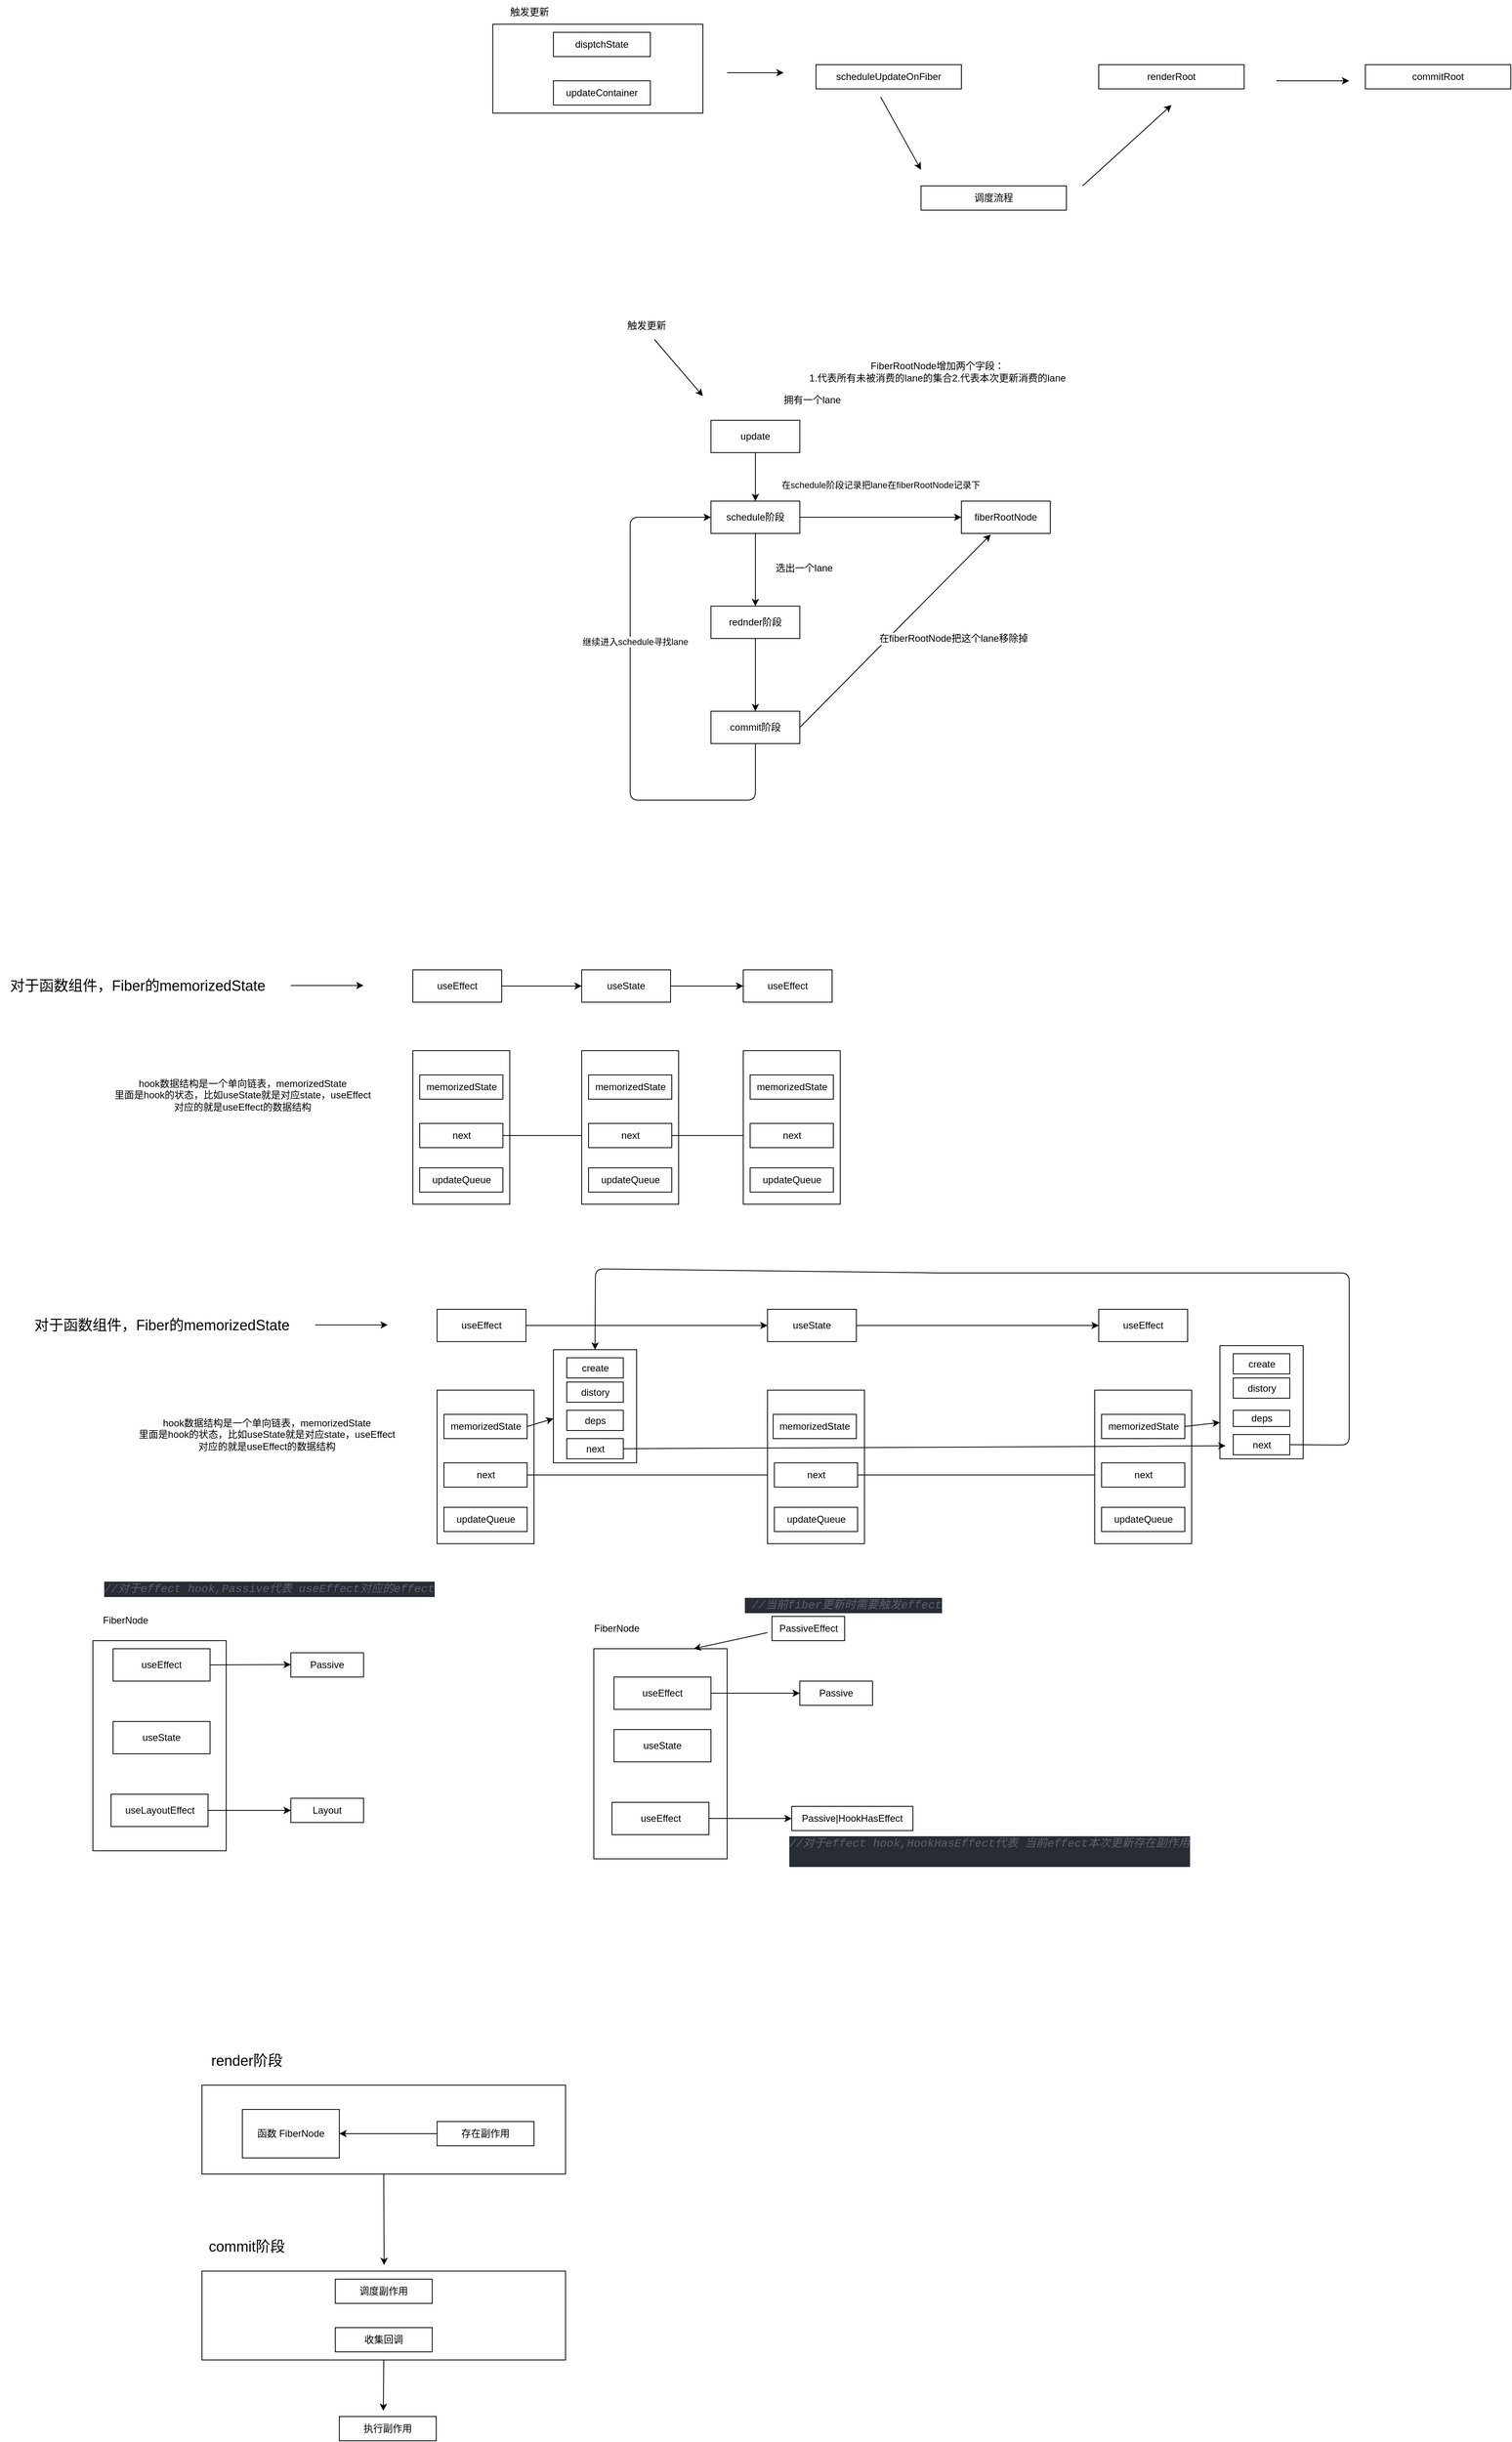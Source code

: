 <mxfile>
    <diagram id="1uE8trlZAon-ic28lA9g" name="Page-1">
        <mxGraphModel dx="746" dy="576" grid="1" gridSize="10" guides="1" tooltips="1" connect="1" arrows="1" fold="1" page="1" pageScale="1" pageWidth="10000" pageHeight="10000" math="0" shadow="0">
            <root>
                <mxCell id="0"/>
                <mxCell id="1" parent="0"/>
                <mxCell id="2" value="" style="rounded=0;whiteSpace=wrap;html=1;strokeColor=#000000;" parent="1" vertex="1">
                    <mxGeometry x="2460" y="220" width="260" height="110" as="geometry"/>
                </mxCell>
                <mxCell id="3" value="disptchState" style="rounded=0;whiteSpace=wrap;html=1;" parent="1" vertex="1">
                    <mxGeometry x="2535" y="230" width="120" height="30" as="geometry"/>
                </mxCell>
                <mxCell id="4" value="updateContainer" style="rounded=0;whiteSpace=wrap;html=1;" parent="1" vertex="1">
                    <mxGeometry x="2535" y="290" width="120" height="30" as="geometry"/>
                </mxCell>
                <mxCell id="9" value="触发更新" style="text;html=1;align=center;verticalAlign=middle;resizable=0;points=[];autosize=1;strokeColor=none;fillColor=none;" parent="1" vertex="1">
                    <mxGeometry x="2470" y="190" width="70" height="30" as="geometry"/>
                </mxCell>
                <mxCell id="10" value="renderRoot" style="rounded=0;whiteSpace=wrap;html=1;" parent="1" vertex="1">
                    <mxGeometry x="3210" y="270" width="180" height="30" as="geometry"/>
                </mxCell>
                <mxCell id="11" value="" style="endArrow=classic;html=1;" parent="1" edge="1">
                    <mxGeometry width="50" height="50" relative="1" as="geometry">
                        <mxPoint x="2750" y="280" as="sourcePoint"/>
                        <mxPoint x="2820" y="280" as="targetPoint"/>
                    </mxGeometry>
                </mxCell>
                <mxCell id="12" value="调度流程" style="rounded=0;whiteSpace=wrap;html=1;" parent="1" vertex="1">
                    <mxGeometry x="2990" y="420" width="180" height="30" as="geometry"/>
                </mxCell>
                <mxCell id="13" value="" style="endArrow=classic;html=1;" parent="1" edge="1">
                    <mxGeometry width="50" height="50" relative="1" as="geometry">
                        <mxPoint x="2940" y="310" as="sourcePoint"/>
                        <mxPoint x="2990" y="400" as="targetPoint"/>
                    </mxGeometry>
                </mxCell>
                <mxCell id="14" value="scheduleUpdateOnFiber" style="rounded=0;whiteSpace=wrap;html=1;" parent="1" vertex="1">
                    <mxGeometry x="2860" y="270" width="180" height="30" as="geometry"/>
                </mxCell>
                <mxCell id="15" value="" style="endArrow=classic;html=1;" parent="1" edge="1">
                    <mxGeometry width="50" height="50" relative="1" as="geometry">
                        <mxPoint x="3190" y="420" as="sourcePoint"/>
                        <mxPoint x="3300" y="320" as="targetPoint"/>
                    </mxGeometry>
                </mxCell>
                <mxCell id="16" value="commitRoot" style="rounded=0;whiteSpace=wrap;html=1;" parent="1" vertex="1">
                    <mxGeometry x="3540" y="270" width="180" height="30" as="geometry"/>
                </mxCell>
                <mxCell id="18" value="" style="endArrow=classic;html=1;" parent="1" edge="1">
                    <mxGeometry width="50" height="50" relative="1" as="geometry">
                        <mxPoint x="3430" y="290" as="sourcePoint"/>
                        <mxPoint x="3520" y="290" as="targetPoint"/>
                    </mxGeometry>
                </mxCell>
                <mxCell id="27" style="edgeStyle=none;html=1;exitX=1;exitY=0.5;exitDx=0;exitDy=0;entryX=0;entryY=0.5;entryDx=0;entryDy=0;" parent="1" source="19" target="26" edge="1">
                    <mxGeometry relative="1" as="geometry"/>
                </mxCell>
                <mxCell id="28" value="&lt;span style=&quot;color: rgb(0, 0, 0);&quot;&gt;在schedule阶段记录把lane在fiberRootNode记录下&lt;/span&gt;" style="edgeLabel;html=1;align=center;verticalAlign=middle;resizable=0;points=[];" parent="27" vertex="1" connectable="0">
                    <mxGeometry x="-0.222" y="5" relative="1" as="geometry">
                        <mxPoint x="22" y="-35" as="offset"/>
                    </mxGeometry>
                </mxCell>
                <mxCell id="30" style="edgeStyle=none;html=1;exitX=0.5;exitY=1;exitDx=0;exitDy=0;entryX=0.5;entryY=0;entryDx=0;entryDy=0;" parent="1" source="19" target="29" edge="1">
                    <mxGeometry relative="1" as="geometry"/>
                </mxCell>
                <mxCell id="19" value="schedule阶段" style="rounded=0;whiteSpace=wrap;html=1;" parent="1" vertex="1">
                    <mxGeometry x="2730" y="810" width="110" height="40" as="geometry"/>
                </mxCell>
                <mxCell id="20" value="" style="endArrow=classic;html=1;" parent="1" edge="1">
                    <mxGeometry width="50" height="50" relative="1" as="geometry">
                        <mxPoint x="2660" y="610" as="sourcePoint"/>
                        <mxPoint x="2720" y="680" as="targetPoint"/>
                    </mxGeometry>
                </mxCell>
                <mxCell id="21" value="触发更新" style="text;html=1;align=center;verticalAlign=middle;resizable=0;points=[];autosize=1;strokeColor=none;fillColor=none;" parent="1" vertex="1">
                    <mxGeometry x="2615" y="578" width="70" height="30" as="geometry"/>
                </mxCell>
                <mxCell id="22" value="拥有一个lane" style="text;html=1;align=center;verticalAlign=middle;resizable=0;points=[];autosize=1;strokeColor=none;fillColor=none;" parent="1" vertex="1">
                    <mxGeometry x="2810" y="670" width="90" height="30" as="geometry"/>
                </mxCell>
                <mxCell id="23" value="FiberRootNode增加两个字段：&lt;div&gt;1.代表所有未被消费的lane的集合&lt;span style=&quot;background-color: transparent;&quot;&gt;2.代表本次更新消费的lane&lt;/span&gt;&lt;/div&gt;" style="text;html=1;align=center;verticalAlign=middle;resizable=0;points=[];autosize=1;strokeColor=none;fillColor=none;" parent="1" vertex="1">
                    <mxGeometry x="2840" y="630" width="340" height="40" as="geometry"/>
                </mxCell>
                <mxCell id="25" style="edgeStyle=none;html=1;exitX=0.5;exitY=1;exitDx=0;exitDy=0;" parent="1" source="24" target="19" edge="1">
                    <mxGeometry relative="1" as="geometry"/>
                </mxCell>
                <mxCell id="24" value="update" style="rounded=0;whiteSpace=wrap;html=1;" parent="1" vertex="1">
                    <mxGeometry x="2730" y="710" width="110" height="40" as="geometry"/>
                </mxCell>
                <mxCell id="26" value="fiberRootNode" style="rounded=0;whiteSpace=wrap;html=1;" parent="1" vertex="1">
                    <mxGeometry x="3040" y="810" width="110" height="40" as="geometry"/>
                </mxCell>
                <mxCell id="34" style="edgeStyle=none;html=1;exitX=0.5;exitY=1;exitDx=0;exitDy=0;entryX=0.5;entryY=0;entryDx=0;entryDy=0;" parent="1" source="29" target="33" edge="1">
                    <mxGeometry relative="1" as="geometry"/>
                </mxCell>
                <mxCell id="29" value="rednder阶段" style="rounded=0;whiteSpace=wrap;html=1;" parent="1" vertex="1">
                    <mxGeometry x="2730" y="940" width="110" height="40" as="geometry"/>
                </mxCell>
                <mxCell id="32" value="选出一个lane" style="text;html=1;align=center;verticalAlign=middle;resizable=0;points=[];autosize=1;strokeColor=none;fillColor=none;" parent="1" vertex="1">
                    <mxGeometry x="2800" y="878" width="90" height="30" as="geometry"/>
                </mxCell>
                <mxCell id="44" style="edgeStyle=none;html=1;exitX=0.5;exitY=1;exitDx=0;exitDy=0;entryX=0;entryY=0.5;entryDx=0;entryDy=0;" parent="1" source="33" target="19" edge="1">
                    <mxGeometry relative="1" as="geometry">
                        <Array as="points">
                            <mxPoint x="2785" y="1180"/>
                            <mxPoint x="2630" y="1180"/>
                            <mxPoint x="2630" y="830"/>
                        </Array>
                    </mxGeometry>
                </mxCell>
                <mxCell id="45" value="继续进入schedule寻找lane" style="edgeLabel;html=1;align=center;verticalAlign=middle;resizable=0;points=[];" parent="44" vertex="1" connectable="0">
                    <mxGeometry x="0.249" y="-6" relative="1" as="geometry">
                        <mxPoint as="offset"/>
                    </mxGeometry>
                </mxCell>
                <mxCell id="33" value="commit阶段" style="rounded=0;whiteSpace=wrap;html=1;" parent="1" vertex="1">
                    <mxGeometry x="2730" y="1070" width="110" height="40" as="geometry"/>
                </mxCell>
                <mxCell id="36" style="edgeStyle=none;html=1;exitX=1;exitY=0.5;exitDx=0;exitDy=0;entryX=0.33;entryY=1.033;entryDx=0;entryDy=0;entryPerimeter=0;" parent="1" source="33" target="26" edge="1">
                    <mxGeometry relative="1" as="geometry"/>
                </mxCell>
                <mxCell id="43" value="&lt;span style=&quot;color: rgb(0, 0, 0); font-size: 12px; text-wrap-mode: wrap; background-color: rgb(251, 251, 251);&quot;&gt;在fiberRootNode把这个lane移除掉&lt;/span&gt;" style="edgeLabel;html=1;align=center;verticalAlign=middle;resizable=0;points=[];" parent="1" vertex="1" connectable="0">
                    <mxGeometry x="3030.002" y="980" as="geometry"/>
                </mxCell>
                <mxCell id="46" value="&lt;font style=&quot;font-size: 18px;&quot;&gt;对于函数组件，Fiber的memorizedState&lt;/font&gt;" style="text;html=1;align=center;verticalAlign=middle;resizable=0;points=[];autosize=1;strokeColor=none;fillColor=none;" vertex="1" parent="1">
                    <mxGeometry x="1850" y="1390" width="340" height="40" as="geometry"/>
                </mxCell>
                <mxCell id="47" value="" style="endArrow=classic;html=1;" edge="1" parent="1">
                    <mxGeometry width="50" height="50" relative="1" as="geometry">
                        <mxPoint x="2210" y="1409.33" as="sourcePoint"/>
                        <mxPoint x="2300" y="1409.33" as="targetPoint"/>
                    </mxGeometry>
                </mxCell>
                <mxCell id="50" style="edgeStyle=none;html=1;exitX=1;exitY=0.5;exitDx=0;exitDy=0;entryX=0;entryY=0.5;entryDx=0;entryDy=0;" edge="1" parent="1" source="48" target="49">
                    <mxGeometry relative="1" as="geometry"/>
                </mxCell>
                <mxCell id="48" value="useEffect" style="rounded=0;whiteSpace=wrap;html=1;" vertex="1" parent="1">
                    <mxGeometry x="2361" y="1390" width="110" height="40" as="geometry"/>
                </mxCell>
                <mxCell id="53" style="edgeStyle=none;html=1;exitX=1;exitY=0.5;exitDx=0;exitDy=0;" edge="1" parent="1" source="49" target="51">
                    <mxGeometry relative="1" as="geometry"/>
                </mxCell>
                <mxCell id="49" value="useState" style="rounded=0;whiteSpace=wrap;html=1;" vertex="1" parent="1">
                    <mxGeometry x="2570" y="1390" width="110" height="40" as="geometry"/>
                </mxCell>
                <mxCell id="51" value="useEffect" style="rounded=0;whiteSpace=wrap;html=1;" vertex="1" parent="1">
                    <mxGeometry x="2770" y="1390" width="110" height="40" as="geometry"/>
                </mxCell>
                <mxCell id="54" value="useEffect" style="rounded=0;whiteSpace=wrap;html=1;" vertex="1" parent="1">
                    <mxGeometry x="2366.5" y="1630" width="109" height="40" as="geometry"/>
                </mxCell>
                <mxCell id="55" value="" style="rounded=0;whiteSpace=wrap;html=1;" vertex="1" parent="1">
                    <mxGeometry x="2361" y="1490" width="120" height="190" as="geometry"/>
                </mxCell>
                <mxCell id="56" value="updateQueue" style="rounded=0;whiteSpace=wrap;html=1;" vertex="1" parent="1">
                    <mxGeometry x="2369.5" y="1635" width="103" height="30" as="geometry"/>
                </mxCell>
                <mxCell id="64" style="edgeStyle=none;html=1;exitX=1;exitY=0.5;exitDx=0;exitDy=0;entryX=0;entryY=0.5;entryDx=0;entryDy=0;" edge="1" parent="1" source="57" target="62">
                    <mxGeometry relative="1" as="geometry"/>
                </mxCell>
                <mxCell id="57" value="next" style="rounded=0;whiteSpace=wrap;html=1;" vertex="1" parent="1">
                    <mxGeometry x="2369.5" y="1580" width="103" height="30" as="geometry"/>
                </mxCell>
                <mxCell id="58" value="memorizedState" style="rounded=0;whiteSpace=wrap;html=1;" vertex="1" parent="1">
                    <mxGeometry x="2369.5" y="1520" width="103" height="30" as="geometry"/>
                </mxCell>
                <mxCell id="59" value="useEffect" style="rounded=0;whiteSpace=wrap;html=1;" vertex="1" parent="1">
                    <mxGeometry x="2575.5" y="1630" width="109" height="40" as="geometry"/>
                </mxCell>
                <mxCell id="60" value="" style="rounded=0;whiteSpace=wrap;html=1;" vertex="1" parent="1">
                    <mxGeometry x="2570" y="1490" width="120" height="190" as="geometry"/>
                </mxCell>
                <mxCell id="61" value="updateQueue" style="rounded=0;whiteSpace=wrap;html=1;" vertex="1" parent="1">
                    <mxGeometry x="2578.5" y="1635" width="103" height="30" as="geometry"/>
                </mxCell>
                <mxCell id="70" style="edgeStyle=none;html=1;exitX=1;exitY=0.5;exitDx=0;exitDy=0;" edge="1" parent="1" source="62" target="68">
                    <mxGeometry relative="1" as="geometry"/>
                </mxCell>
                <mxCell id="62" value="next" style="rounded=0;whiteSpace=wrap;html=1;" vertex="1" parent="1">
                    <mxGeometry x="2578.5" y="1580" width="103" height="30" as="geometry"/>
                </mxCell>
                <mxCell id="63" value="memorizedState" style="rounded=0;whiteSpace=wrap;html=1;" vertex="1" parent="1">
                    <mxGeometry x="2578.5" y="1520" width="103" height="30" as="geometry"/>
                </mxCell>
                <mxCell id="65" value="useEffect" style="rounded=0;whiteSpace=wrap;html=1;" vertex="1" parent="1">
                    <mxGeometry x="2775.5" y="1630" width="109" height="40" as="geometry"/>
                </mxCell>
                <mxCell id="66" value="" style="rounded=0;whiteSpace=wrap;html=1;" vertex="1" parent="1">
                    <mxGeometry x="2770" y="1490" width="120" height="190" as="geometry"/>
                </mxCell>
                <mxCell id="67" value="updateQueue" style="rounded=0;whiteSpace=wrap;html=1;" vertex="1" parent="1">
                    <mxGeometry x="2778.5" y="1635" width="103" height="30" as="geometry"/>
                </mxCell>
                <mxCell id="68" value="next" style="rounded=0;whiteSpace=wrap;html=1;" vertex="1" parent="1">
                    <mxGeometry x="2778.5" y="1580" width="103" height="30" as="geometry"/>
                </mxCell>
                <mxCell id="69" value="memorizedState" style="rounded=0;whiteSpace=wrap;html=1;" vertex="1" parent="1">
                    <mxGeometry x="2778.5" y="1520" width="103" height="30" as="geometry"/>
                </mxCell>
                <mxCell id="71" value="hook数据结构是一个单向链表，&lt;span style=&quot;color: rgb(0, 0, 0); text-wrap-mode: wrap;&quot;&gt;memorizedState&lt;/span&gt;&lt;div&gt;&lt;span style=&quot;color: rgb(0, 0, 0); text-wrap-mode: wrap;&quot;&gt;里面是hook的状态，比如useState就是对应state，useEffect&lt;/span&gt;&lt;/div&gt;&lt;div&gt;&lt;span style=&quot;color: rgb(0, 0, 0); text-wrap-mode: wrap;&quot;&gt;对应的就是useEffect的数据结构&lt;/span&gt;&lt;/div&gt;" style="text;html=1;align=center;verticalAlign=middle;resizable=0;points=[];autosize=1;strokeColor=none;fillColor=none;" vertex="1" parent="1">
                    <mxGeometry x="1980" y="1515" width="340" height="60" as="geometry"/>
                </mxCell>
                <mxCell id="72" value="&lt;font style=&quot;font-size: 18px;&quot;&gt;对于函数组件，Fiber的memorizedState&lt;/font&gt;" style="text;html=1;align=center;verticalAlign=middle;resizable=0;points=[];autosize=1;strokeColor=none;fillColor=none;" vertex="1" parent="1">
                    <mxGeometry x="1880" y="1810" width="340" height="40" as="geometry"/>
                </mxCell>
                <mxCell id="73" value="" style="endArrow=classic;html=1;" edge="1" parent="1">
                    <mxGeometry width="50" height="50" relative="1" as="geometry">
                        <mxPoint x="2240" y="1829.33" as="sourcePoint"/>
                        <mxPoint x="2330" y="1829.33" as="targetPoint"/>
                    </mxGeometry>
                </mxCell>
                <mxCell id="74" style="edgeStyle=none;html=1;exitX=1;exitY=0.5;exitDx=0;exitDy=0;entryX=0;entryY=0.5;entryDx=0;entryDy=0;" edge="1" parent="1" source="75" target="77">
                    <mxGeometry relative="1" as="geometry"/>
                </mxCell>
                <mxCell id="75" value="useEffect" style="rounded=0;whiteSpace=wrap;html=1;" vertex="1" parent="1">
                    <mxGeometry x="2391" y="1810" width="110" height="40" as="geometry"/>
                </mxCell>
                <mxCell id="76" style="edgeStyle=none;html=1;exitX=1;exitY=0.5;exitDx=0;exitDy=0;" edge="1" parent="1" source="77" target="78">
                    <mxGeometry relative="1" as="geometry">
                        <Array as="points">
                            <mxPoint x="3060" y="1830"/>
                        </Array>
                    </mxGeometry>
                </mxCell>
                <mxCell id="77" value="useState" style="rounded=0;whiteSpace=wrap;html=1;" vertex="1" parent="1">
                    <mxGeometry x="2800" y="1810" width="110" height="40" as="geometry"/>
                </mxCell>
                <mxCell id="78" value="useEffect" style="rounded=0;whiteSpace=wrap;html=1;" vertex="1" parent="1">
                    <mxGeometry x="3210" y="1810" width="110" height="40" as="geometry"/>
                </mxCell>
                <mxCell id="79" value="useEffect" style="rounded=0;whiteSpace=wrap;html=1;" vertex="1" parent="1">
                    <mxGeometry x="2396.5" y="2050" width="109" height="40" as="geometry"/>
                </mxCell>
                <mxCell id="80" value="" style="rounded=0;whiteSpace=wrap;html=1;" vertex="1" parent="1">
                    <mxGeometry x="2391" y="1910" width="120" height="190" as="geometry"/>
                </mxCell>
                <mxCell id="81" value="updateQueue" style="rounded=0;whiteSpace=wrap;html=1;" vertex="1" parent="1">
                    <mxGeometry x="2399.5" y="2055" width="103" height="30" as="geometry"/>
                </mxCell>
                <mxCell id="82" style="edgeStyle=none;html=1;exitX=1;exitY=0.5;exitDx=0;exitDy=0;entryX=0;entryY=0.5;entryDx=0;entryDy=0;" edge="1" parent="1" source="83" target="89">
                    <mxGeometry relative="1" as="geometry"/>
                </mxCell>
                <mxCell id="83" value="next" style="rounded=0;whiteSpace=wrap;html=1;" vertex="1" parent="1">
                    <mxGeometry x="2399.5" y="2000" width="103" height="30" as="geometry"/>
                </mxCell>
                <mxCell id="102" style="edgeStyle=none;html=1;exitX=1;exitY=0.5;exitDx=0;exitDy=0;" edge="1" parent="1" source="84" target="97">
                    <mxGeometry relative="1" as="geometry"/>
                </mxCell>
                <mxCell id="84" value="memorizedState" style="rounded=0;whiteSpace=wrap;html=1;" vertex="1" parent="1">
                    <mxGeometry x="2399.5" y="1940" width="103" height="30" as="geometry"/>
                </mxCell>
                <mxCell id="85" value="useEffect" style="rounded=0;whiteSpace=wrap;html=1;" vertex="1" parent="1">
                    <mxGeometry x="2805.5" y="2050" width="109" height="40" as="geometry"/>
                </mxCell>
                <mxCell id="86" value="" style="rounded=0;whiteSpace=wrap;html=1;" vertex="1" parent="1">
                    <mxGeometry x="2800" y="1910" width="120" height="190" as="geometry"/>
                </mxCell>
                <mxCell id="87" value="updateQueue" style="rounded=0;whiteSpace=wrap;html=1;" vertex="1" parent="1">
                    <mxGeometry x="2808.5" y="2055" width="103" height="30" as="geometry"/>
                </mxCell>
                <mxCell id="88" style="edgeStyle=none;html=1;exitX=1;exitY=0.5;exitDx=0;exitDy=0;" edge="1" parent="1" source="89" target="94">
                    <mxGeometry relative="1" as="geometry"/>
                </mxCell>
                <mxCell id="89" value="next" style="rounded=0;whiteSpace=wrap;html=1;" vertex="1" parent="1">
                    <mxGeometry x="2808.5" y="2000" width="103" height="30" as="geometry"/>
                </mxCell>
                <mxCell id="90" value="memorizedState" style="rounded=0;whiteSpace=wrap;html=1;" vertex="1" parent="1">
                    <mxGeometry x="2807" y="1940" width="103" height="30" as="geometry"/>
                </mxCell>
                <mxCell id="91" value="useEffect" style="rounded=0;whiteSpace=wrap;html=1;" vertex="1" parent="1">
                    <mxGeometry x="3210.5" y="2050" width="109" height="40" as="geometry"/>
                </mxCell>
                <mxCell id="92" value="" style="rounded=0;whiteSpace=wrap;html=1;" vertex="1" parent="1">
                    <mxGeometry x="3205" y="1910" width="120" height="190" as="geometry"/>
                </mxCell>
                <mxCell id="93" value="updateQueue" style="rounded=0;whiteSpace=wrap;html=1;" vertex="1" parent="1">
                    <mxGeometry x="3213.5" y="2055" width="103" height="30" as="geometry"/>
                </mxCell>
                <mxCell id="94" value="next" style="rounded=0;whiteSpace=wrap;html=1;" vertex="1" parent="1">
                    <mxGeometry x="3213.5" y="2000" width="103" height="30" as="geometry"/>
                </mxCell>
                <mxCell id="95" value="memorizedState" style="rounded=0;whiteSpace=wrap;html=1;" vertex="1" parent="1">
                    <mxGeometry x="3213.5" y="1940" width="103" height="30" as="geometry"/>
                </mxCell>
                <mxCell id="96" value="hook数据结构是一个单向链表，&lt;span style=&quot;color: rgb(0, 0, 0); text-wrap-mode: wrap;&quot;&gt;memorizedState&lt;/span&gt;&lt;div&gt;&lt;span style=&quot;color: rgb(0, 0, 0); text-wrap-mode: wrap;&quot;&gt;里面是hook的状态，比如useState就是对应state，useEffect&lt;/span&gt;&lt;/div&gt;&lt;div&gt;&lt;span style=&quot;color: rgb(0, 0, 0); text-wrap-mode: wrap;&quot;&gt;对应的就是useEffect的数据结构&lt;/span&gt;&lt;/div&gt;" style="text;html=1;align=center;verticalAlign=middle;resizable=0;points=[];autosize=1;strokeColor=none;fillColor=none;" vertex="1" parent="1">
                    <mxGeometry x="2010" y="1935" width="340" height="60" as="geometry"/>
                </mxCell>
                <mxCell id="97" value="" style="rounded=0;whiteSpace=wrap;html=1;" vertex="1" parent="1">
                    <mxGeometry x="2535" y="1860" width="103" height="140" as="geometry"/>
                </mxCell>
                <mxCell id="98" value="create" style="rounded=0;whiteSpace=wrap;html=1;" vertex="1" parent="1">
                    <mxGeometry x="2551.5" y="1870" width="70" height="25" as="geometry"/>
                </mxCell>
                <mxCell id="99" value="distory" style="rounded=0;whiteSpace=wrap;html=1;" vertex="1" parent="1">
                    <mxGeometry x="2551.5" y="1900" width="70" height="25" as="geometry"/>
                </mxCell>
                <mxCell id="100" value="deps" style="rounded=0;whiteSpace=wrap;html=1;" vertex="1" parent="1">
                    <mxGeometry x="2551.5" y="1935" width="70" height="25" as="geometry"/>
                </mxCell>
                <mxCell id="101" value="next" style="rounded=0;whiteSpace=wrap;html=1;" vertex="1" parent="1">
                    <mxGeometry x="2551.5" y="1970" width="70" height="25" as="geometry"/>
                </mxCell>
                <mxCell id="103" value="" style="rounded=0;whiteSpace=wrap;html=1;" vertex="1" parent="1">
                    <mxGeometry x="3360" y="1855" width="103" height="140" as="geometry"/>
                </mxCell>
                <mxCell id="104" value="create" style="rounded=0;whiteSpace=wrap;html=1;" vertex="1" parent="1">
                    <mxGeometry x="3376.5" y="1865" width="70" height="25" as="geometry"/>
                </mxCell>
                <mxCell id="105" value="distory" style="rounded=0;whiteSpace=wrap;html=1;" vertex="1" parent="1">
                    <mxGeometry x="3376.5" y="1895" width="70" height="25" as="geometry"/>
                </mxCell>
                <mxCell id="106" value="deps" style="rounded=0;whiteSpace=wrap;html=1;" vertex="1" parent="1">
                    <mxGeometry x="3376.5" y="1935" width="70" height="20" as="geometry"/>
                </mxCell>
                <mxCell id="110" style="edgeStyle=none;html=1;exitX=1;exitY=0.5;exitDx=0;exitDy=0;entryX=0.5;entryY=0;entryDx=0;entryDy=0;" edge="1" parent="1" source="107" target="97">
                    <mxGeometry relative="1" as="geometry">
                        <mxPoint x="3460" y="1961.25" as="sourcePoint"/>
                        <mxPoint x="3010" y="1855" as="targetPoint"/>
                        <Array as="points">
                            <mxPoint x="3520" y="1978"/>
                            <mxPoint x="3520" y="1765"/>
                            <mxPoint x="3010" y="1765"/>
                            <mxPoint x="2587" y="1760"/>
                        </Array>
                    </mxGeometry>
                </mxCell>
                <mxCell id="107" value="next" style="rounded=0;whiteSpace=wrap;html=1;" vertex="1" parent="1">
                    <mxGeometry x="3376.5" y="1965" width="70" height="25" as="geometry"/>
                </mxCell>
                <mxCell id="109" style="edgeStyle=none;html=1;exitX=1;exitY=0.5;exitDx=0;exitDy=0;entryX=0.066;entryY=0.885;entryDx=0;entryDy=0;entryPerimeter=0;" edge="1" parent="1" source="101" target="103">
                    <mxGeometry relative="1" as="geometry"/>
                </mxCell>
                <mxCell id="111" style="edgeStyle=none;html=1;exitX=1;exitY=0.5;exitDx=0;exitDy=0;" edge="1" parent="1" source="95">
                    <mxGeometry relative="1" as="geometry">
                        <mxPoint x="3360" y="1950" as="targetPoint"/>
                    </mxGeometry>
                </mxCell>
                <mxCell id="112" value="" style="whiteSpace=wrap;html=1;" vertex="1" parent="1">
                    <mxGeometry x="1965" y="2220" width="165" height="260" as="geometry"/>
                </mxCell>
                <mxCell id="113" value="FiberNode" style="text;html=1;align=center;verticalAlign=middle;resizable=0;points=[];autosize=1;strokeColor=none;fillColor=none;" vertex="1" parent="1">
                    <mxGeometry x="1965" y="2180" width="80" height="30" as="geometry"/>
                </mxCell>
                <mxCell id="118" style="edgeStyle=none;html=1;exitX=1;exitY=0.5;exitDx=0;exitDy=0;" edge="1" parent="1" source="114">
                    <mxGeometry relative="1" as="geometry">
                        <mxPoint x="2210" y="2249.652" as="targetPoint"/>
                    </mxGeometry>
                </mxCell>
                <mxCell id="114" value="useEffect" style="rounded=0;whiteSpace=wrap;html=1;" vertex="1" parent="1">
                    <mxGeometry x="1990" y="2230" width="120" height="40" as="geometry"/>
                </mxCell>
                <mxCell id="115" value="useState" style="rounded=0;whiteSpace=wrap;html=1;" vertex="1" parent="1">
                    <mxGeometry x="1990" y="2320" width="120" height="40" as="geometry"/>
                </mxCell>
                <mxCell id="121" style="edgeStyle=none;html=1;exitX=1;exitY=0.5;exitDx=0;exitDy=0;entryX=0;entryY=0.5;entryDx=0;entryDy=0;" edge="1" parent="1" source="116" target="120">
                    <mxGeometry relative="1" as="geometry"/>
                </mxCell>
                <mxCell id="116" value="useLayoutEffect" style="rounded=0;whiteSpace=wrap;html=1;" vertex="1" parent="1">
                    <mxGeometry x="1987.5" y="2410" width="120" height="40" as="geometry"/>
                </mxCell>
                <mxCell id="117" value="&lt;div style=&quot;color: #abb2bf;background-color: #282c34;font-family: Consolas, &#39;Courier New&#39;, monospace;font-weight: normal;font-size: 14px;line-height: 19px;white-space: pre;&quot;&gt;&lt;div&gt;&lt;span style=&quot;color: #5c6370;font-style: italic;&quot;&gt;//对于effect hook,Passive代表 useEffect对应的effect&lt;/span&gt;&lt;/div&gt;&lt;div&gt;&lt;span style=&quot;color: #c678dd;&quot;&gt;&lt;/span&gt;&lt;/div&gt;&lt;/div&gt;" style="text;whiteSpace=wrap;html=1;" vertex="1" parent="1">
                    <mxGeometry x="1976.5" y="2140" width="420" height="40" as="geometry"/>
                </mxCell>
                <mxCell id="119" value="Passive" style="whiteSpace=wrap;html=1;" vertex="1" parent="1">
                    <mxGeometry x="2210" y="2235" width="90" height="30" as="geometry"/>
                </mxCell>
                <mxCell id="120" value="Layout" style="whiteSpace=wrap;html=1;" vertex="1" parent="1">
                    <mxGeometry x="2210" y="2415" width="90" height="30" as="geometry"/>
                </mxCell>
                <mxCell id="122" value="" style="whiteSpace=wrap;html=1;" vertex="1" parent="1">
                    <mxGeometry x="2585" y="2230" width="165" height="260" as="geometry"/>
                </mxCell>
                <mxCell id="124" value="useEffect" style="rounded=0;whiteSpace=wrap;html=1;" vertex="1" parent="1">
                    <mxGeometry x="2610" y="2265" width="120" height="40" as="geometry"/>
                </mxCell>
                <mxCell id="125" value="useState" style="rounded=0;whiteSpace=wrap;html=1;" vertex="1" parent="1">
                    <mxGeometry x="2610" y="2330" width="120" height="40" as="geometry"/>
                </mxCell>
                <mxCell id="126" style="edgeStyle=none;html=1;exitX=1;exitY=0.5;exitDx=0;exitDy=0;entryX=0;entryY=0.5;entryDx=0;entryDy=0;" edge="1" parent="1" source="127" target="129">
                    <mxGeometry relative="1" as="geometry"/>
                </mxCell>
                <mxCell id="127" value="useEffect" style="rounded=0;whiteSpace=wrap;html=1;" vertex="1" parent="1">
                    <mxGeometry x="2607.5" y="2420" width="120" height="40" as="geometry"/>
                </mxCell>
                <mxCell id="129" value="&lt;span style=&quot;color: rgb(0, 0, 0);&quot;&gt;Passive|HookHasEffect&lt;/span&gt;" style="whiteSpace=wrap;html=1;" vertex="1" parent="1">
                    <mxGeometry x="2830" y="2425" width="150" height="30" as="geometry"/>
                </mxCell>
                <mxCell id="130" value="FiberNode" style="text;html=1;align=center;verticalAlign=middle;resizable=0;points=[];autosize=1;strokeColor=none;fillColor=none;" vertex="1" parent="1">
                    <mxGeometry x="2573" y="2190" width="80" height="30" as="geometry"/>
                </mxCell>
                <mxCell id="131" value="" style="edgeStyle=none;html=1;exitX=1;exitY=0.5;exitDx=0;exitDy=0;" edge="1" parent="1" source="124" target="128">
                    <mxGeometry relative="1" as="geometry">
                        <mxPoint x="2830" y="2259.652" as="targetPoint"/>
                        <mxPoint x="2730" y="2285" as="sourcePoint"/>
                    </mxGeometry>
                </mxCell>
                <mxCell id="128" value="Passive" style="whiteSpace=wrap;html=1;" vertex="1" parent="1">
                    <mxGeometry x="2840" y="2270" width="90" height="30" as="geometry"/>
                </mxCell>
                <mxCell id="132" value="" style="endArrow=classic;html=1;entryX=0.75;entryY=0;entryDx=0;entryDy=0;" edge="1" parent="1" target="122">
                    <mxGeometry width="50" height="50" relative="1" as="geometry">
                        <mxPoint x="2800" y="2210" as="sourcePoint"/>
                        <mxPoint x="2850" y="2160" as="targetPoint"/>
                    </mxGeometry>
                </mxCell>
                <mxCell id="133" value="PassiveEffect" style="whiteSpace=wrap;html=1;" vertex="1" parent="1">
                    <mxGeometry x="2805.5" y="2190" width="90" height="30" as="geometry"/>
                </mxCell>
                <mxCell id="135" value="&lt;div style=&quot;color: #abb2bf;background-color: #282c34;font-family: Consolas, &#39;Courier New&#39;, monospace;font-weight: normal;font-size: 14px;line-height: 19px;white-space: pre;&quot;&gt;&lt;div&gt;&lt;span style=&quot;color: #5c6370;font-style: italic;&quot;&gt;//对于effect hook,HookHasEffect代表 当前effect本次更新存在副作用&lt;/span&gt;&lt;/div&gt;&lt;br&gt;&lt;/div&gt;" style="text;whiteSpace=wrap;html=1;" vertex="1" parent="1">
                    <mxGeometry x="2825" y="2455" width="510" height="60" as="geometry"/>
                </mxCell>
                <mxCell id="136" value="&lt;div style=&quot;color: #abb2bf;background-color: #282c34;font-family: Consolas, &#39;Courier New&#39;, monospace;font-weight: normal;font-size: 14px;line-height: 19px;white-space: pre;&quot;&gt;&lt;div&gt;&lt;span style=&quot;color: #abb2bf;&quot;&gt;&amp;nbsp;&lt;/span&gt;&lt;span style=&quot;color: #5c6370;font-style: italic;&quot;&gt;//当前fiber更新时需要触发effect&lt;/span&gt;&lt;/div&gt;&lt;/div&gt;" style="text;whiteSpace=wrap;html=1;" vertex="1" parent="1">
                    <mxGeometry x="2770" y="2160" width="270" height="40" as="geometry"/>
                </mxCell>
                <mxCell id="137" value="" style="whiteSpace=wrap;html=1;" vertex="1" parent="1">
                    <mxGeometry x="2100" y="2770" width="450" height="110" as="geometry"/>
                </mxCell>
                <mxCell id="138" value="&lt;font style=&quot;font-size: 18px;&quot;&gt;render阶段&lt;/font&gt;" style="text;html=1;align=center;verticalAlign=middle;resizable=0;points=[];autosize=1;strokeColor=none;fillColor=none;" vertex="1" parent="1">
                    <mxGeometry x="2100" y="2720" width="110" height="40" as="geometry"/>
                </mxCell>
                <mxCell id="139" value="函数 FiberNode" style="rounded=0;whiteSpace=wrap;html=1;" vertex="1" parent="1">
                    <mxGeometry x="2150" y="2800" width="120" height="60" as="geometry"/>
                </mxCell>
                <mxCell id="141" style="edgeStyle=none;html=1;exitX=0;exitY=0.5;exitDx=0;exitDy=0;" edge="1" parent="1" source="140" target="139">
                    <mxGeometry relative="1" as="geometry"/>
                </mxCell>
                <mxCell id="140" value="存在副作用" style="rounded=0;whiteSpace=wrap;html=1;" vertex="1" parent="1">
                    <mxGeometry x="2391" y="2815" width="120" height="30" as="geometry"/>
                </mxCell>
                <mxCell id="142" value="" style="whiteSpace=wrap;html=1;" vertex="1" parent="1">
                    <mxGeometry x="2100" y="3000" width="450" height="110" as="geometry"/>
                </mxCell>
                <mxCell id="143" style="edgeStyle=none;html=1;exitX=0.5;exitY=1;exitDx=0;exitDy=0;entryX=0.501;entryY=-0.068;entryDx=0;entryDy=0;entryPerimeter=0;" edge="1" parent="1" source="137" target="142">
                    <mxGeometry relative="1" as="geometry"/>
                </mxCell>
                <mxCell id="144" value="&lt;font style=&quot;font-size: 18px;&quot;&gt;commit阶段&lt;/font&gt;" style="text;html=1;align=center;verticalAlign=middle;resizable=0;points=[];autosize=1;strokeColor=none;fillColor=none;" vertex="1" parent="1">
                    <mxGeometry x="2095" y="2950" width="120" height="40" as="geometry"/>
                </mxCell>
                <mxCell id="145" value="调度副作用" style="rounded=0;whiteSpace=wrap;html=1;" vertex="1" parent="1">
                    <mxGeometry x="2265" y="3010" width="120" height="30" as="geometry"/>
                </mxCell>
                <mxCell id="146" value="收集回调" style="rounded=0;whiteSpace=wrap;html=1;" vertex="1" parent="1">
                    <mxGeometry x="2265" y="3070" width="120" height="30" as="geometry"/>
                </mxCell>
                <mxCell id="147" value="执行副作用" style="rounded=0;whiteSpace=wrap;html=1;" vertex="1" parent="1">
                    <mxGeometry x="2270" y="3180" width="120" height="30" as="geometry"/>
                </mxCell>
                <mxCell id="149" style="edgeStyle=none;html=1;exitX=0.5;exitY=1;exitDx=0;exitDy=0;entryX=0.454;entryY=-0.232;entryDx=0;entryDy=0;entryPerimeter=0;" edge="1" parent="1" source="142" target="147">
                    <mxGeometry relative="1" as="geometry"/>
                </mxCell>
            </root>
        </mxGraphModel>
    </diagram>
</mxfile>